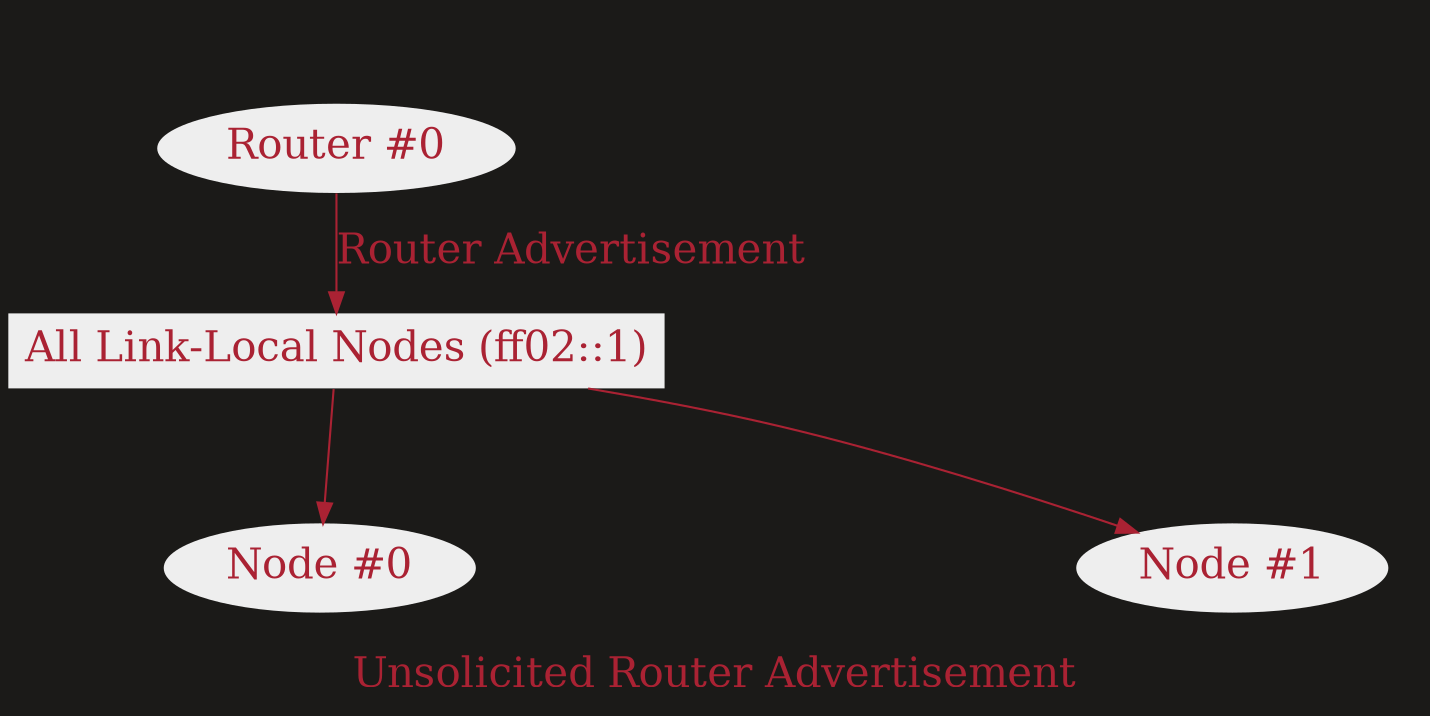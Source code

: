 digraph URA {
    label="Unsolicited Router Advertisement"
    compound=true
    splines=true
    nodesep=4
    color=none
    fontcolor="#aa2233"
    fontsize=20
    bgcolor="#1b1a18"
    edge[color="#aa2233", fontcolor="#aa2233", fontsize=20]
    node[fontcolor="#aa2233", fontsize=20]
    subgraph cluster0 {
        label="Routers"
        style="invis"
        router0[
            label="Router #0"
            style=filled
            color=none
            fillcolor="#eeeeee"
        ]
    }
    all_nodes[
        label="All Link-Local Nodes (ff02::1)"
        style=filled
        color=none
        fillcolor="#eeeeee"
        shape=rectangle
    ]
    subgraph cluster1 {
        label="Nodes"
        style="invis"
        node0[
            label="Node #0"
            style=filled
            color=none
            fillcolor="#eeeeee"
        ]
        node1[
            label="Node #1"
            style=filled
            color=none
            fillcolor="#eeeeee"
        ]
    }
    router0 -> all_nodes[label="Router Advertisement"]
    all_nodes -> node0
    all_nodes -> node1
}
